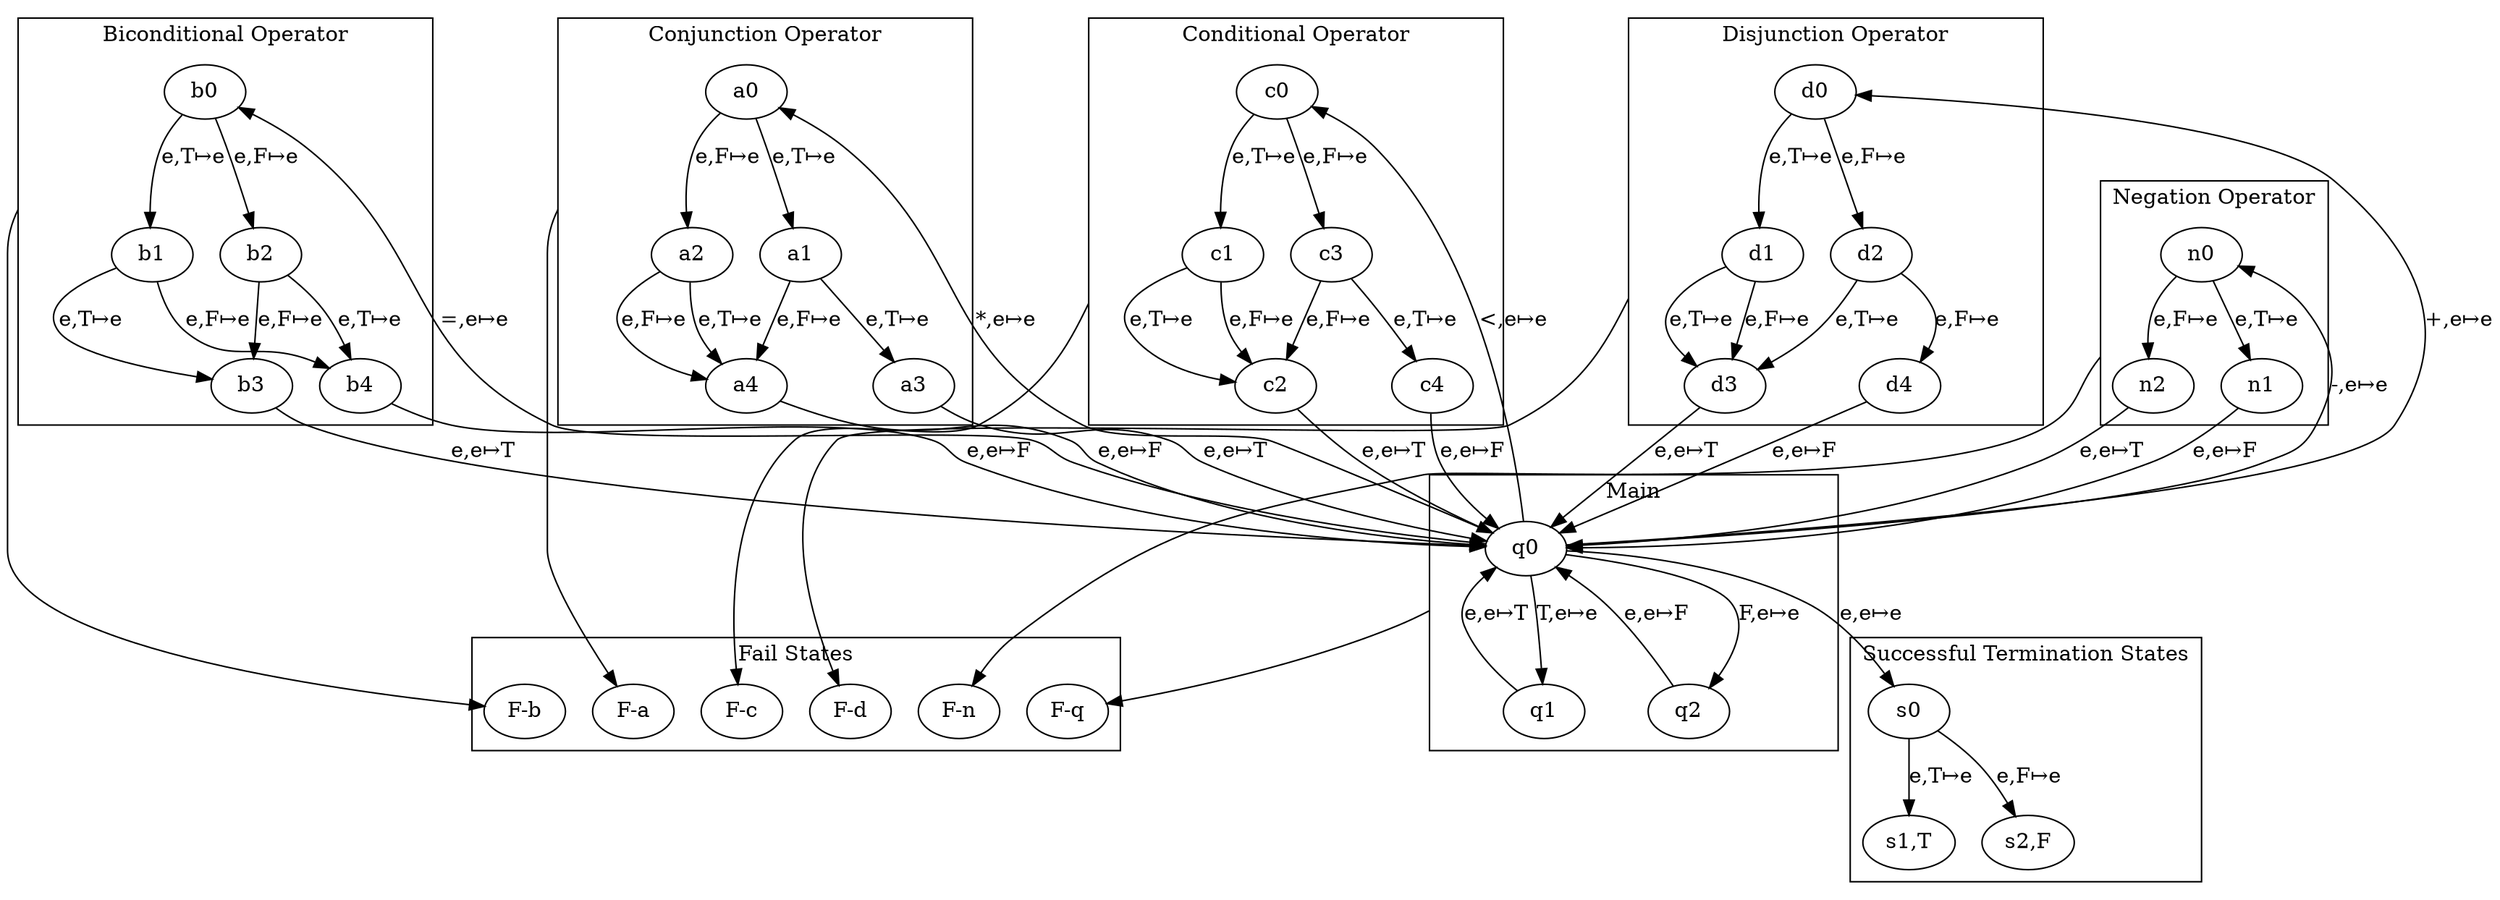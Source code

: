 /* pdt.dot
 * This file contains a (graph) description of a Finite State Pushdown
 * Transducer that takes as its input string sentential logic expressions
 * (without variables) in reverse polish notation and computes the result
 * of its evalutation.
 *
 * NOTE: At this time this graph is an incomplete representation of such an
 * 		 automataon. Not every state has transition declared for every possible
 *		 input. Also, no 'output' actions are specified for this graph. Such 
 *		 error-handling and clerical sorts of tasks were omitted to reduce 
 *		 clutter and prevent the readers of this graph from being distracted
 *		 from the more significant semantics of its spefification.
 */

digraph pdt{
	compound=true; nodsep=1.0;
		
	subgraph cluster_main{

		label="Main";
		//push all logical values
		q0->q1[label="T,e&#8614;e"];
		q1->q0[label="e,e&#8614;T"];

		q0->q2[label="F,e&#8614;e"];
		q2->q0[label="e,e&#8614;F"];
	}

	subgraph cluster_success{

		label="Successful Termination States";
		/* The only successful termination of operatin for this pdt involves
		 * entering state q0 with a stack containing exactly one element and
		 * no input symbols left in the input expression.
		 */

		s1[label="s1,T"];
		s2[label="s2,F"];
		q0->s0[label="e,e&#8614;e"];
		s0->s1[label="e,T&#8614;e"];
		s0->s2[label="e,F&#8614;e"];
	}

	subgraph cluster_negation{
		label="Negation Operator";
		/*	This subgraph cluster_is reached when the negation unary operator 
			is the next input symbol, and works as a sort of subroutine
			that manipulates the stack to apply that operation to the last
			boolean value pushed onto the stack */

		//enter the subroutine on input of '~'
		q0->n0[label="-,e&#8614;e"];

		//path 1: reverse the value of 'T'
		n0->n1[label="e,T&#8614;e"];
		n1->q0[label="e,e&#8614;F"];

		//path 2: reverse the value of 'F'
		n0->n2[label="e,F&#8614;e"];
		n2->q0[label="e,e&#8614;T"];
	}

	subgraph cluster_conditional{
		label="Conditional Operator";
		/*	When the conditional operator is the next input symbol, this
			subgraph cluster_calculates the result of the conditional expression
			between the top-most pair of elements on the stack, and replaces
			them with the result. */

		//enter the subroutine on input of '->'
		q0->c0[label="<,e&#8614;e"];

		/*	branch 1: pop 'T'	*/
		c0->c1[label="e,T&#8614;e"];
		c1->c2[label="e,T&#8614;e"];//c2 will push 'T' and return to the parent machine
		c1->c2[label="e,F&#8614;e"];//note: the '->' evaluates to 'F' only in the case 'T->F'

		/*	branch 2: pop 'F'	*/
		c0->c3[label="e,F&#8614;e"];

			//sub-branch 1: pop 'T'
			c3->c4[label="e,T&#8614;e"];//the only false result of a '->' expression

			//sub-branch 2: pop 'F'
			c3->c2[label="e,F&#8614;e"];//'F->F' evaulates to T, so go to c2

		//the exit states (each pushing a different result onto the stack):
		c2->q0[label="e,e&#8614;T"];
		c4->q0[label="e,e&#8614;F"];
	}

	subgraph cluster_biconditional{
		label = "Biconditional Operator";
		/*	When the biconditional operator is the next input symbol, this
			subgraph cluster_calculates the result of the biconditional expression
			between the top-most pair of elements on the stack, and replaces
			them with the result. */

			//enter subroutine on input '<->'
			q0->b0[label="=,e&#8614;e"];

			//sub-branch 1: pop 'T'
			b0->b1[label="e,T&#8614;e"];//pop 'T'
			b1->b3[label="e,T&#8614;e"];//b3 will push 'T' as the result of evalutation
			b1->b4[label="e,F&#8614;e"];//b4 will push 'F' as the result of evalutation

			//sub-branch 2: pop 'F'
			b0->b2[label="e,F&#8614;e"];//pop 'F'
			b2->b3[label="e,F&#8614;e"];
			b2->b4[label="e,T&#8614;e"];

			//exit states of subroutine (pushes result):
			b3->q0[label="e,e&#8614;T"];
			b4->q0[label="e,e&#8614;F"];
	}

	subgraph cluster_conjunction{
		label="Conjunction Operator";
		/*	When the conjunction operator is the next input symbol, this
			subgraph cluster_calculates the result of the conjunction expression
			between the top-most pair of elements on the stack, and replaces
			them with the result. */

			//enter subroutine  on input '^'
			q0->a0[label="*,e&#8614;e"];

			//sub-branch 1: 
			a0->a1[label="e,T&#8614;e"]; //pop 'T'
			a1->a3[label="e,T&#8614;e"];
			a1->a4[label="e,F&#8614;e"];
			
			//sub-branch 2:
			a0->a2[label="e,F&#8614;e"]; //pop 'F'
			a2->a4[label="e,T&#8614;e"];
			a2->a4[label="e,F&#8614;e"];

			//exit states of subroutine 
			a4->q0[label="e,e&#8614;F"];
			a3->q0[label="e,e&#8614;T"];
	}
	
	subgraph cluster_disjunction{
		label="Disjunction Operator";
		/*	When the disjunction operator is the next input symbol, this
			subgraph cluster_calculates the result of the disjunction expression
			between the top-most pair of elements on the stack, and replaces
			them with the result. */

			//enter subroutine on 'v'
			q0->d0[label="+,e&#8614;e"];

			//sub-branch 1:
			d0->d1[label="e,T&#8614;e"];//pop 'T'
			d1->d3[label="e,T&#8614;e"];
			d1->d3[label="e,F&#8614;e"];
			
			//sub-branch 2:
			d0->d2[label="e,F&#8614;e"];//pop 'F'
			d2->d3[label="e,T&#8614;e"];
			d2->d4[label="e,F&#8614;e"];//only false result

			//exit states:
			d3->q0[label="e,e&#8614;T"];
			d4->q0[label="e,e&#8614;F"];
	}

	subgraph cluster_fail{
		label="Fail States";
		/*	These are the 'sink' states that the pda falls into when any of the
		 *	sub-autmata routines recieve invalid input or their actions fail
		 *	for some reason (i.e. they transition to a fail state that
		 *	indicates which sub_automata state group the pda was in when it
		 *	reached a fail state).
		 *
		 */

		Fq [label="F-q"]
		Fn [label="F-n"]
		Fc [label="F-c"]
		Fb [label="F-b"]
		Fa [label="F-a"]
		Fd [label="F-d"]

		q0->Fq[ltail=cluster_main];
		n0->Fn[ltail=cluster_negation];
		c0->Fc[ltail=cluster_conditional];
		b0->Fb[ltail=cluster_biconditional];
		a0->Fa[ltail=cluster_conjunction];
		d0->Fd[ltail=cluster_disjunction];
	}
		 
}
